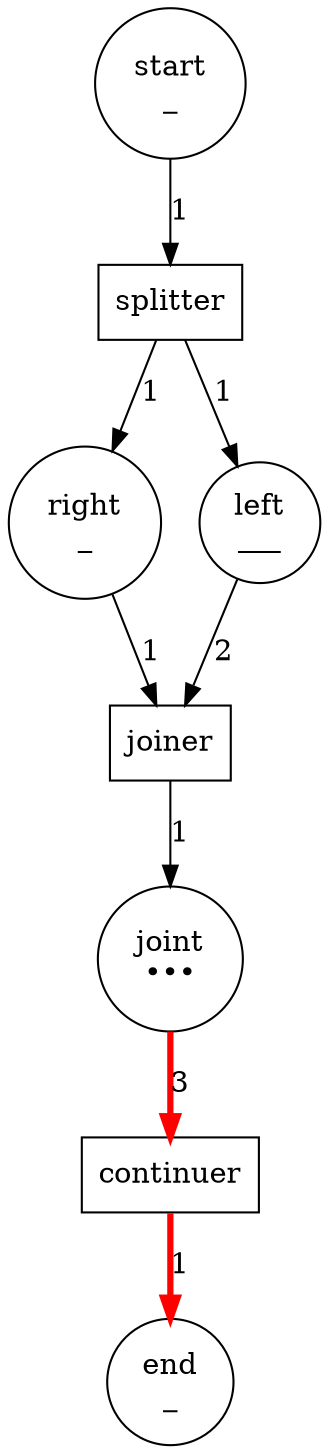 digraph G {
0 [label="right\n_\n" shape=circle]
1 [label="left\n___\n" shape=circle]
2 [label="end\n_\n" shape=circle]
3 [label="continuer" shape=box]
4 [label="joiner" shape=box]
5 [label="start\n_\n" shape=circle]
6 [label="splitter" shape=box]
7 [label="joint\n•••\n" shape=circle]

0 -> 4 [label="1" ] 
1 -> 4 [label="2" ] 
3 -> 2 [label="1" ,color=red,penwidth=3.0] 
4 -> 7 [label="1" ] 
5 -> 6 [label="1" ] 
6 -> 1 [label="1" ] 
6 -> 0 [label="1" ] 
7 -> 3 [label="3" ,color=red,penwidth=3.0] 
}